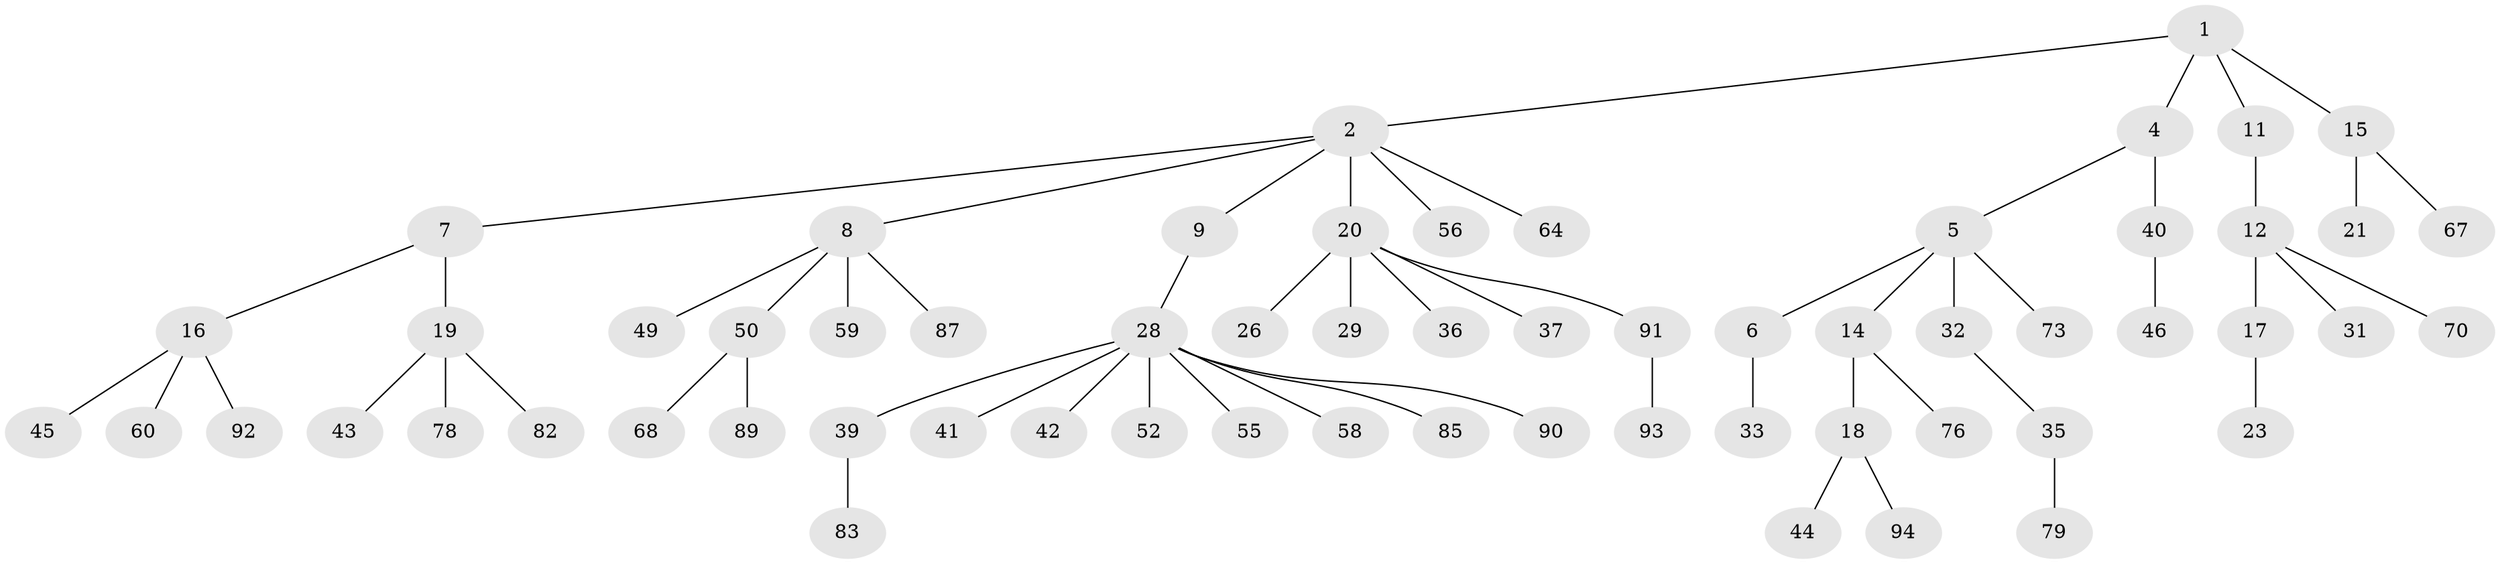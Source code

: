 // Generated by graph-tools (version 1.1) at 2025/52/02/27/25 19:52:13]
// undirected, 62 vertices, 61 edges
graph export_dot {
graph [start="1"]
  node [color=gray90,style=filled];
  1 [super="+80"];
  2 [super="+3"];
  4 [super="+27"];
  5 [super="+10"];
  6;
  7;
  8 [super="+22"];
  9 [super="+13"];
  11;
  12 [super="+48"];
  14 [super="+69"];
  15 [super="+34"];
  16 [super="+30"];
  17 [super="+38"];
  18 [super="+25"];
  19 [super="+62"];
  20 [super="+24"];
  21 [super="+84"];
  23 [super="+63"];
  26 [super="+47"];
  28 [super="+53"];
  29;
  31 [super="+88"];
  32 [super="+65"];
  33;
  35 [super="+57"];
  36;
  37;
  39 [super="+81"];
  40 [super="+75"];
  41;
  42 [super="+77"];
  43 [super="+66"];
  44 [super="+72"];
  45 [super="+86"];
  46;
  49 [super="+54"];
  50 [super="+51"];
  52 [super="+61"];
  55;
  56;
  58;
  59 [super="+74"];
  60;
  64 [super="+71"];
  67;
  68;
  70;
  73;
  76;
  78;
  79;
  82;
  83;
  85;
  87;
  89;
  90;
  91;
  92;
  93;
  94;
  1 -- 2;
  1 -- 4;
  1 -- 11;
  1 -- 15;
  2 -- 7;
  2 -- 9;
  2 -- 64;
  2 -- 8;
  2 -- 56;
  2 -- 20;
  4 -- 5;
  4 -- 40;
  5 -- 6;
  5 -- 73;
  5 -- 32;
  5 -- 14;
  6 -- 33;
  7 -- 16;
  7 -- 19;
  8 -- 49;
  8 -- 50;
  8 -- 59;
  8 -- 87;
  9 -- 28;
  11 -- 12;
  12 -- 17;
  12 -- 31;
  12 -- 70;
  14 -- 18;
  14 -- 76;
  15 -- 21;
  15 -- 67;
  16 -- 45;
  16 -- 60;
  16 -- 92;
  17 -- 23;
  18 -- 44;
  18 -- 94;
  19 -- 43;
  19 -- 82;
  19 -- 78;
  20 -- 29;
  20 -- 37;
  20 -- 26;
  20 -- 91;
  20 -- 36;
  28 -- 39;
  28 -- 41;
  28 -- 42;
  28 -- 52;
  28 -- 85;
  28 -- 90;
  28 -- 58;
  28 -- 55;
  32 -- 35;
  35 -- 79;
  39 -- 83;
  40 -- 46;
  50 -- 89;
  50 -- 68;
  91 -- 93;
}
